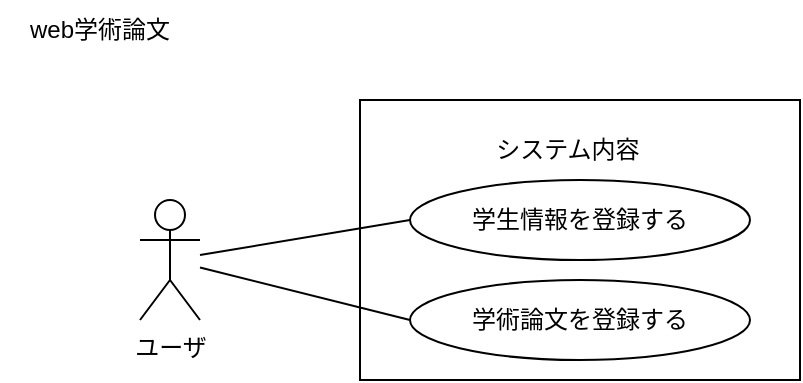 <mxfile version="28.2.1">
  <diagram name="ページ1" id="6tcdZJDj4g7vTrao2_dt">
    <mxGraphModel dx="786" dy="498" grid="1" gridSize="10" guides="1" tooltips="1" connect="1" arrows="1" fold="1" page="1" pageScale="1" pageWidth="827" pageHeight="1169" math="0" shadow="0">
      <root>
        <mxCell id="0" />
        <mxCell id="1" parent="0" />
        <mxCell id="yzjHB6Zi7oHge0GAXxCu-1" value="ユーザ" style="shape=umlActor;verticalLabelPosition=bottom;verticalAlign=top;html=1;outlineConnect=0;" parent="1" vertex="1">
          <mxGeometry x="200" y="200" width="30" height="60" as="geometry" />
        </mxCell>
        <mxCell id="yzjHB6Zi7oHge0GAXxCu-3" value="" style="whiteSpace=wrap;html=1;" parent="1" vertex="1">
          <mxGeometry x="310" y="150" width="220" height="140" as="geometry" />
        </mxCell>
        <mxCell id="yzjHB6Zi7oHge0GAXxCu-4" value="学生情報を登録する" style="ellipse;whiteSpace=wrap;html=1;" parent="1" vertex="1">
          <mxGeometry x="335" y="190" width="170" height="40" as="geometry" />
        </mxCell>
        <mxCell id="yzjHB6Zi7oHge0GAXxCu-5" value="学術論文を登録する" style="ellipse;whiteSpace=wrap;html=1;" parent="1" vertex="1">
          <mxGeometry x="335" y="240" width="170" height="40" as="geometry" />
        </mxCell>
        <mxCell id="yzjHB6Zi7oHge0GAXxCu-6" value="システム内容" style="text;html=1;align=center;verticalAlign=middle;whiteSpace=wrap;rounded=0;" parent="1" vertex="1">
          <mxGeometry x="374" y="160" width="80" height="30" as="geometry" />
        </mxCell>
        <mxCell id="yzjHB6Zi7oHge0GAXxCu-7" value="" style="endArrow=none;html=1;rounded=0;entryX=0;entryY=0.5;entryDx=0;entryDy=0;" parent="1" source="yzjHB6Zi7oHge0GAXxCu-1" target="yzjHB6Zi7oHge0GAXxCu-4" edge="1">
          <mxGeometry width="50" height="50" relative="1" as="geometry">
            <mxPoint x="260" y="220" as="sourcePoint" />
            <mxPoint x="430" y="240" as="targetPoint" />
          </mxGeometry>
        </mxCell>
        <mxCell id="yzjHB6Zi7oHge0GAXxCu-8" value="" style="endArrow=none;html=1;rounded=0;entryX=0;entryY=0.5;entryDx=0;entryDy=0;" parent="1" source="yzjHB6Zi7oHge0GAXxCu-1" target="yzjHB6Zi7oHge0GAXxCu-5" edge="1">
          <mxGeometry width="50" height="50" relative="1" as="geometry">
            <mxPoint x="260" y="260" as="sourcePoint" />
            <mxPoint x="430" y="240" as="targetPoint" />
          </mxGeometry>
        </mxCell>
        <mxCell id="yzjHB6Zi7oHge0GAXxCu-9" value="web学術論文" style="text;html=1;align=center;verticalAlign=middle;whiteSpace=wrap;rounded=0;" parent="1" vertex="1">
          <mxGeometry x="130" y="100" width="100" height="30" as="geometry" />
        </mxCell>
      </root>
    </mxGraphModel>
  </diagram>
</mxfile>
